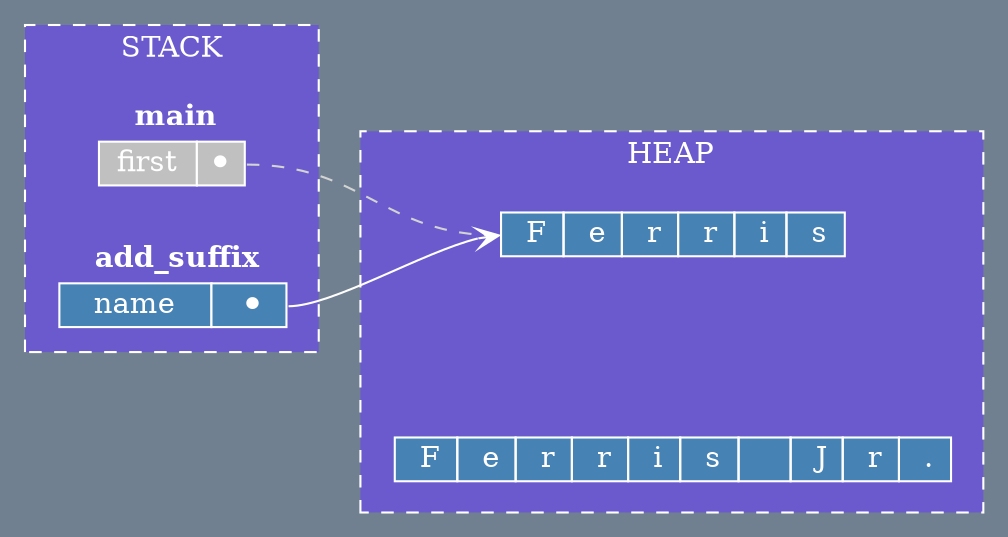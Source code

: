 digraph{
      bgcolor="slategrey";
      rankdir= LR;

      subgraph cluster_0 {
            fontcolor = "white";
            color = "white";
            style = dashed;
            label = "HEAP";
            bgcolor = "slateblue";

            nodeA [
                  fontcolor="white"; 
                  shape=plaintext; 
                  label=<
                        <table border="0" cellborder="1" cellspacing="0" 
                        color="white" bgcolor="steelblue">
                              <tr>
                                    <td port="f0">  F </td>
                                    <td>  e </td>
                                    <td>  r </td>
                                    <td>  r </td>
                                    <td>  i </td>
                                    <td>  s </td>
                              </tr>
                        </table>
                  >
            ];
            
            nodeE [
                  style=invis;
                  width=0.5;
                  height=0.5;
            ];

            nodeD [
                  fontcolor="white"; 
                  shape=plaintext; 
                  label=<
                        <table border="0" cellborder="1" cellspacing="0" 
                        color="white" bgcolor="steelblue">
                              <tr>
                                    <td port="f2">  F </td>
                                    <td>  e </td>
                                    <td>  r </td>
                                    <td>  r </td>
                                    <td>  i </td>
                                    <td>  s </td>
                                    <td>    </td>
                                    <td>  J </td>
                                    <td>  r </td>
                                    <td>  . </td>
                              </tr>
                        </table>
                  >
            ];

      } 

      subgraph cluster_1 {
            fontcolor = "white";
            color = "white";
            style = dashed;
            label = "STACK";
            bgcolor = "slateblue";
            
            nodeB [
                  fontcolor="white"; 
                  shape=plaintext; 
                  label=<
                        <table border="0" cellborder="1" cellspacing="0" 
                        color="slateblue">
                              <tr>
                              <td colspan="2"> <b>  main </b> </td>
                              </tr>
                              <tr>
                                    <td bgcolor="grey" color="white"> first </td>
                                    <td bgcolor="grey" color="white" port="f1" > ⏺ </td>
                              </tr>
                        </table>
                  >
            ];

            nodeC [
                  fontcolor="white"; 
                  shape=plaintext; 
                  label=<
                        <table border="0" cellborder="1" cellspacing="0" 
                        color="slateblue">
                              <tr>
                              <td colspan="2"> <b>  add_suffix </b> </td>
                              </tr>
                              <tr>
                                    <td color="white" bgcolor="steelblue"> name </td>
                                    <td color="white" bgcolor="steelblue" port="f3"> ⏺</td> 
                              </tr>
                        </table>
                  >
            ];
      }

      nodeB:f1 -> nodeA:f0 [arrowhead=none, color=lightgrey, style=dashed];
      nodeC:f3 -> nodeA:f0 [arrowhead=vee, color=white];
}